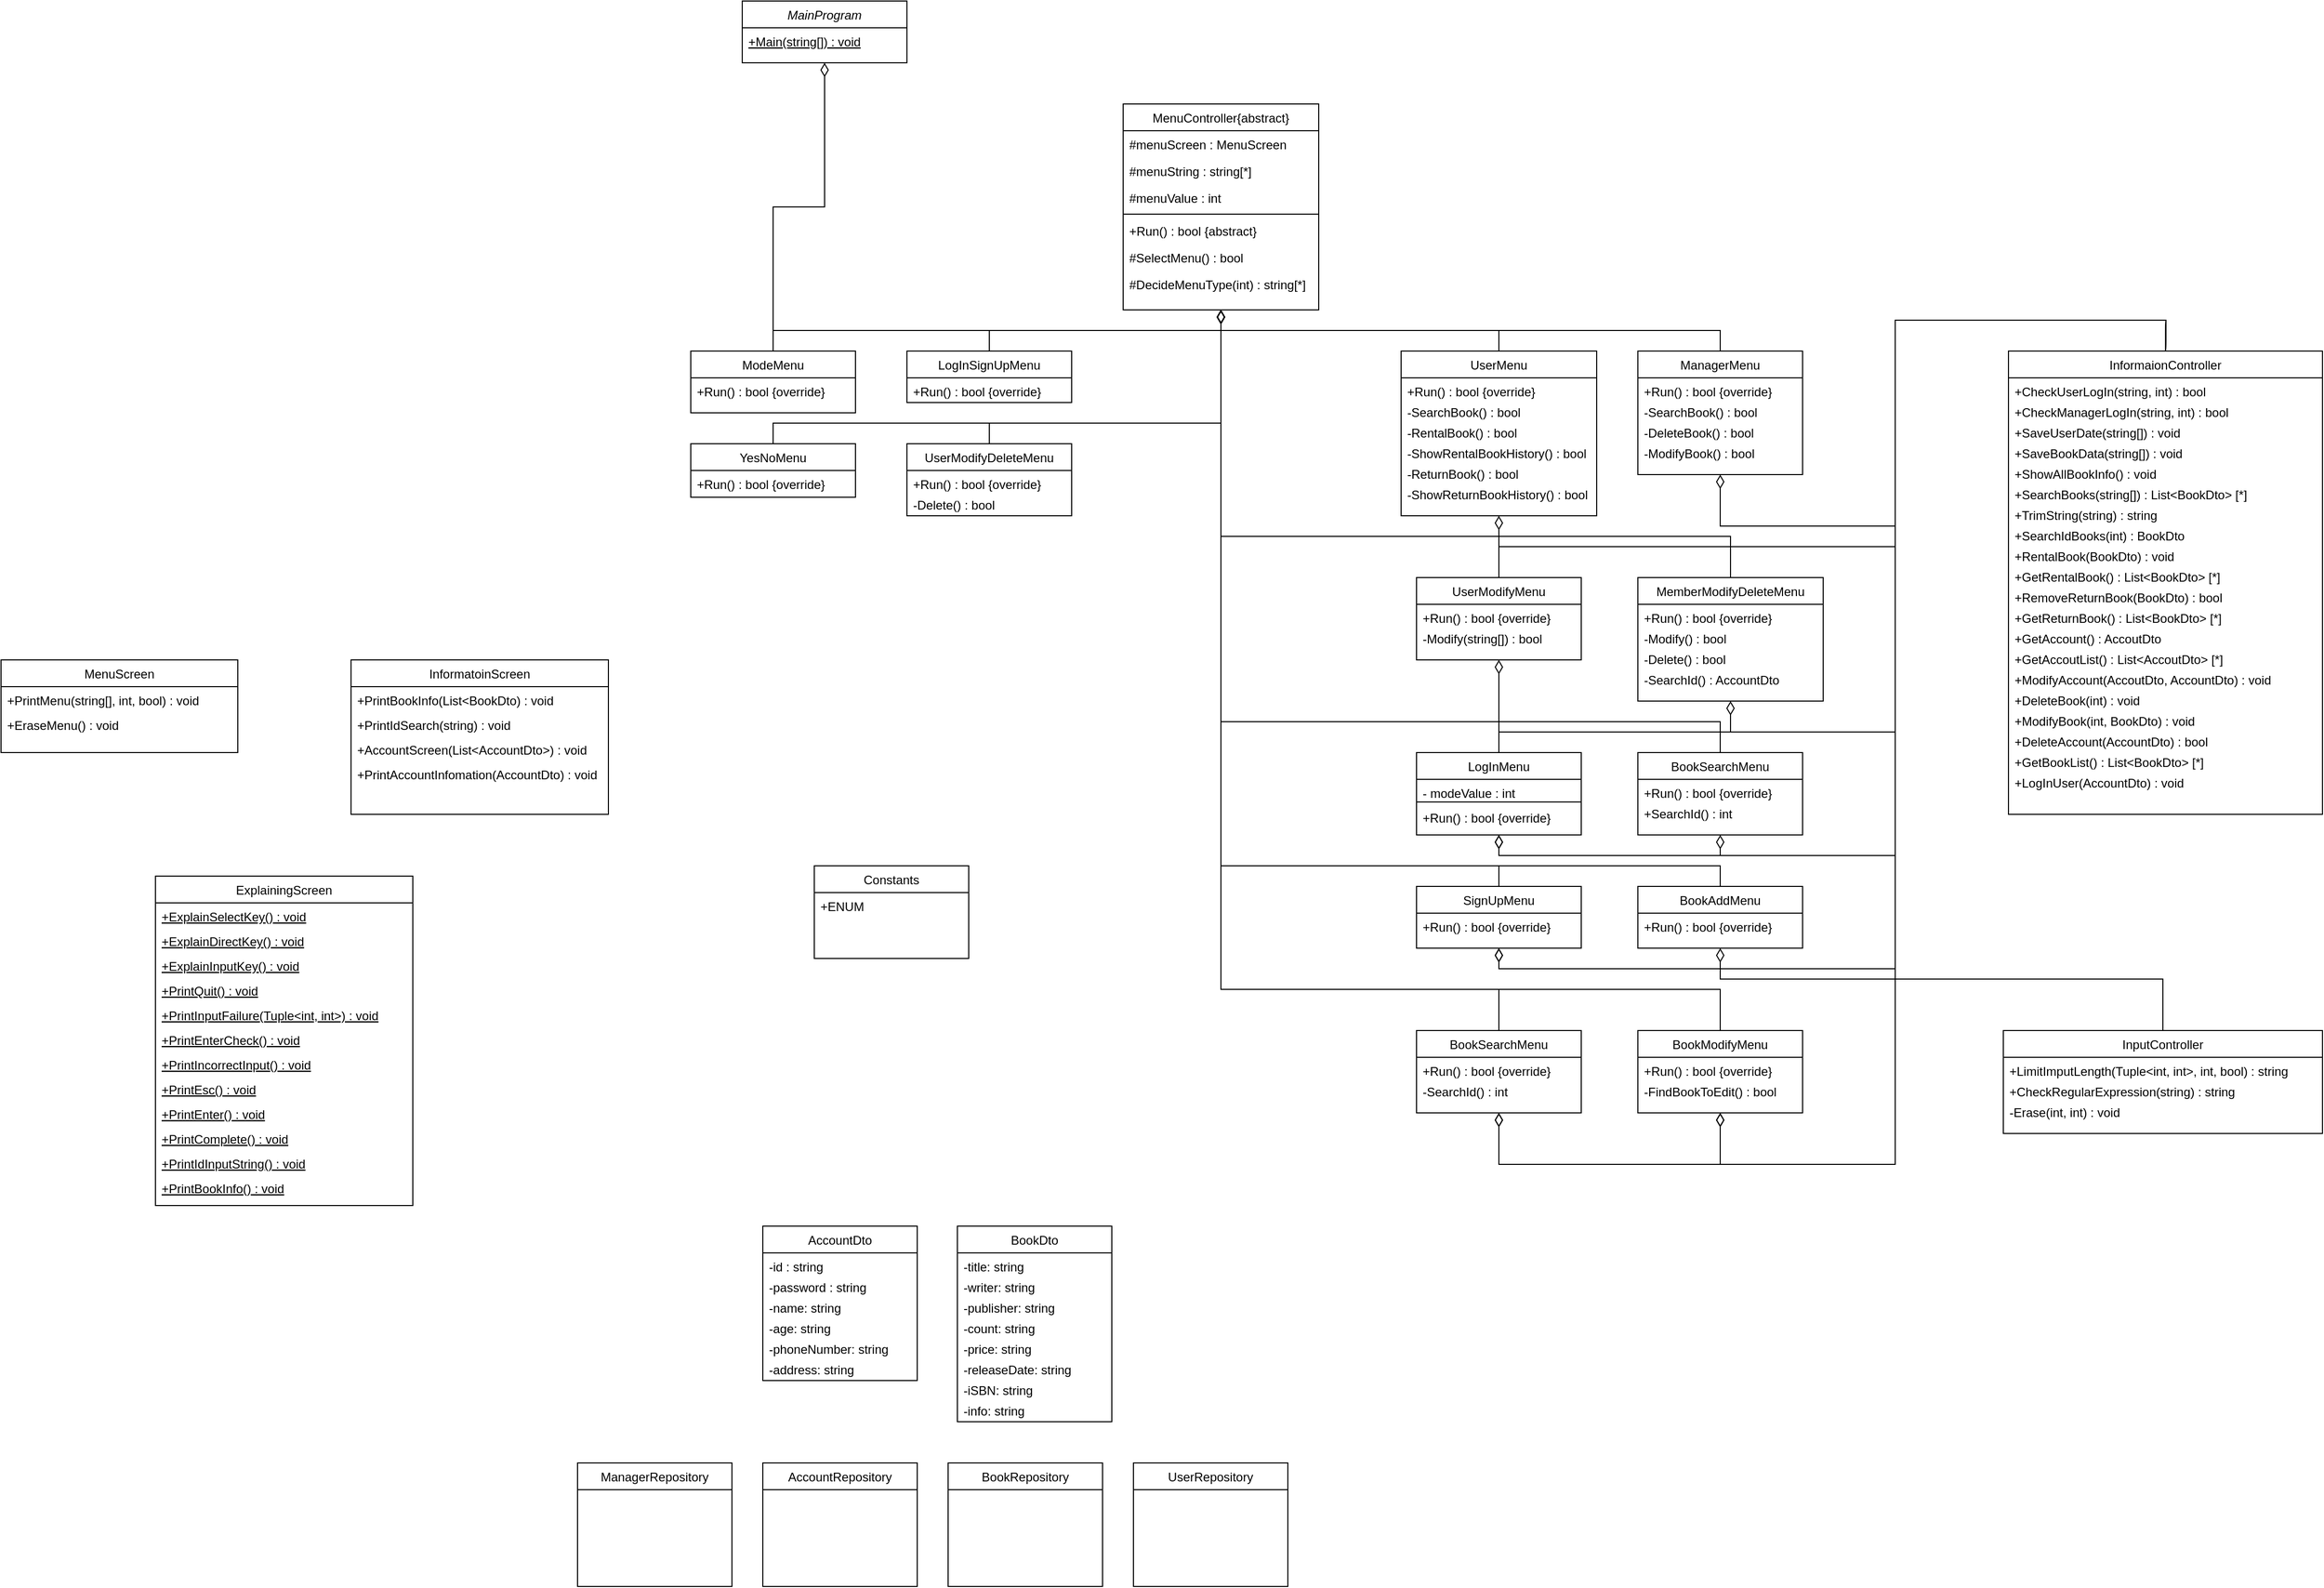 <mxfile version="24.2.5" type="device">
  <diagram id="C5RBs43oDa-KdzZeNtuy" name="Page-1">
    <mxGraphModel dx="1907" dy="1700" grid="1" gridSize="10" guides="1" tooltips="1" connect="1" arrows="1" fold="1" page="1" pageScale="1" pageWidth="827" pageHeight="1169" math="0" shadow="0">
      <root>
        <mxCell id="WIyWlLk6GJQsqaUBKTNV-0" />
        <mxCell id="WIyWlLk6GJQsqaUBKTNV-1" parent="WIyWlLk6GJQsqaUBKTNV-0" />
        <mxCell id="zkfFHV4jXpPFQw0GAbJ--0" value="MainProgram" style="swimlane;fontStyle=2;align=center;verticalAlign=top;childLayout=stackLayout;horizontal=1;startSize=26;horizontalStack=0;resizeParent=1;resizeLast=0;collapsible=1;marginBottom=0;rounded=0;shadow=0;strokeWidth=1;" parent="WIyWlLk6GJQsqaUBKTNV-1" vertex="1">
          <mxGeometry x="130" y="-80" width="160" height="60" as="geometry">
            <mxRectangle x="230" y="140" width="160" height="26" as="alternateBounds" />
          </mxGeometry>
        </mxCell>
        <mxCell id="zkfFHV4jXpPFQw0GAbJ--5" value="+Main(string[]) : void" style="text;align=left;verticalAlign=top;spacingLeft=4;spacingRight=4;overflow=hidden;rotatable=0;points=[[0,0.5],[1,0.5]];portConstraint=eastwest;fontStyle=4" parent="zkfFHV4jXpPFQw0GAbJ--0" vertex="1">
          <mxGeometry y="26" width="160" height="26" as="geometry" />
        </mxCell>
        <mxCell id="zkfFHV4jXpPFQw0GAbJ--17" value="ModeMenu" style="swimlane;fontStyle=0;align=center;verticalAlign=top;childLayout=stackLayout;horizontal=1;startSize=26;horizontalStack=0;resizeParent=1;resizeLast=0;collapsible=1;marginBottom=0;rounded=0;shadow=0;strokeWidth=1;" parent="WIyWlLk6GJQsqaUBKTNV-1" vertex="1">
          <mxGeometry x="80" y="260" width="160" height="60" as="geometry">
            <mxRectangle x="550" y="140" width="160" height="26" as="alternateBounds" />
          </mxGeometry>
        </mxCell>
        <mxCell id="0cmeJKZqvEH9mntdH682-10" value="+Run() : bool {override}" style="text;align=left;verticalAlign=top;spacingLeft=4;spacingRight=4;overflow=hidden;rotatable=0;points=[[0,0.5],[1,0.5]];portConstraint=eastwest;" parent="zkfFHV4jXpPFQw0GAbJ--17" vertex="1">
          <mxGeometry y="26" width="160" height="24" as="geometry" />
        </mxCell>
        <mxCell id="0cmeJKZqvEH9mntdH682-0" value="MenuController{abstract}" style="swimlane;fontStyle=0;align=center;verticalAlign=top;childLayout=stackLayout;horizontal=1;startSize=26;horizontalStack=0;resizeParent=1;resizeLast=0;collapsible=1;marginBottom=0;rounded=0;shadow=0;strokeWidth=1;" parent="WIyWlLk6GJQsqaUBKTNV-1" vertex="1">
          <mxGeometry x="500" y="20" width="190" height="200" as="geometry">
            <mxRectangle x="550" y="140" width="160" height="26" as="alternateBounds" />
          </mxGeometry>
        </mxCell>
        <mxCell id="0cmeJKZqvEH9mntdH682-1" value="#menuScreen : MenuScreen" style="text;align=left;verticalAlign=top;spacingLeft=4;spacingRight=4;overflow=hidden;rotatable=0;points=[[0,0.5],[1,0.5]];portConstraint=eastwest;rounded=0;shadow=0;html=0;" parent="0cmeJKZqvEH9mntdH682-0" vertex="1">
          <mxGeometry y="26" width="190" height="26" as="geometry" />
        </mxCell>
        <mxCell id="0cmeJKZqvEH9mntdH682-6" value="#menuString : string[*]" style="text;align=left;verticalAlign=top;spacingLeft=4;spacingRight=4;overflow=hidden;rotatable=0;points=[[0,0.5],[1,0.5]];portConstraint=eastwest;rounded=0;shadow=0;html=0;" parent="0cmeJKZqvEH9mntdH682-0" vertex="1">
          <mxGeometry y="52" width="190" height="26" as="geometry" />
        </mxCell>
        <mxCell id="0cmeJKZqvEH9mntdH682-7" value="#menuValue : int" style="text;align=left;verticalAlign=top;spacingLeft=4;spacingRight=4;overflow=hidden;rotatable=0;points=[[0,0.5],[1,0.5]];portConstraint=eastwest;rounded=0;shadow=0;html=0;" parent="0cmeJKZqvEH9mntdH682-0" vertex="1">
          <mxGeometry y="78" width="190" height="26" as="geometry" />
        </mxCell>
        <mxCell id="0cmeJKZqvEH9mntdH682-2" value="" style="line;html=1;strokeWidth=1;align=left;verticalAlign=middle;spacingTop=-1;spacingLeft=3;spacingRight=3;rotatable=0;labelPosition=right;points=[];portConstraint=eastwest;" parent="0cmeJKZqvEH9mntdH682-0" vertex="1">
          <mxGeometry y="104" width="190" height="6" as="geometry" />
        </mxCell>
        <mxCell id="0cmeJKZqvEH9mntdH682-3" value="+Run() : bool {abstract}" style="text;align=left;verticalAlign=top;spacingLeft=4;spacingRight=4;overflow=hidden;rotatable=0;points=[[0,0.5],[1,0.5]];portConstraint=eastwest;" parent="0cmeJKZqvEH9mntdH682-0" vertex="1">
          <mxGeometry y="110" width="190" height="26" as="geometry" />
        </mxCell>
        <mxCell id="0cmeJKZqvEH9mntdH682-4" value="#SelectMenu() : bool" style="text;align=left;verticalAlign=top;spacingLeft=4;spacingRight=4;overflow=hidden;rotatable=0;points=[[0,0.5],[1,0.5]];portConstraint=eastwest;" parent="0cmeJKZqvEH9mntdH682-0" vertex="1">
          <mxGeometry y="136" width="190" height="26" as="geometry" />
        </mxCell>
        <mxCell id="0cmeJKZqvEH9mntdH682-8" value="#DecideMenuType(int) : string[*]" style="text;align=left;verticalAlign=top;spacingLeft=4;spacingRight=4;overflow=hidden;rotatable=0;points=[[0,0.5],[1,0.5]];portConstraint=eastwest;" parent="0cmeJKZqvEH9mntdH682-0" vertex="1">
          <mxGeometry y="162" width="190" height="26" as="geometry" />
        </mxCell>
        <mxCell id="0cmeJKZqvEH9mntdH682-11" value="YesNoMenu" style="swimlane;fontStyle=0;align=center;verticalAlign=top;childLayout=stackLayout;horizontal=1;startSize=26;horizontalStack=0;resizeParent=1;resizeLast=0;collapsible=1;marginBottom=0;rounded=0;shadow=0;strokeWidth=1;" parent="WIyWlLk6GJQsqaUBKTNV-1" vertex="1">
          <mxGeometry x="80" y="350" width="160" height="52" as="geometry">
            <mxRectangle x="550" y="140" width="160" height="26" as="alternateBounds" />
          </mxGeometry>
        </mxCell>
        <mxCell id="0cmeJKZqvEH9mntdH682-12" value="+Run() : bool {override}" style="text;align=left;verticalAlign=top;spacingLeft=4;spacingRight=4;overflow=hidden;rotatable=0;points=[[0,0.5],[1,0.5]];portConstraint=eastwest;" parent="0cmeJKZqvEH9mntdH682-11" vertex="1">
          <mxGeometry y="26" width="160" height="26" as="geometry" />
        </mxCell>
        <mxCell id="0cmeJKZqvEH9mntdH682-13" value="LogInMenu&#xa;" style="swimlane;fontStyle=0;align=center;verticalAlign=top;childLayout=stackLayout;horizontal=1;startSize=26;horizontalStack=0;resizeParent=1;resizeLast=0;collapsible=1;marginBottom=0;rounded=0;shadow=0;strokeWidth=1;" parent="WIyWlLk6GJQsqaUBKTNV-1" vertex="1">
          <mxGeometry x="785" y="650" width="160" height="80" as="geometry">
            <mxRectangle x="550" y="140" width="160" height="26" as="alternateBounds" />
          </mxGeometry>
        </mxCell>
        <mxCell id="0cmeJKZqvEH9mntdH682-20" value="- modeValue : int" style="text;align=left;verticalAlign=top;spacingLeft=4;spacingRight=4;overflow=hidden;rotatable=0;points=[[0,0.5],[1,0.5]];portConstraint=eastwest;" parent="0cmeJKZqvEH9mntdH682-13" vertex="1">
          <mxGeometry y="26" width="160" height="20" as="geometry" />
        </mxCell>
        <mxCell id="0cmeJKZqvEH9mntdH682-18" value="" style="line;html=1;strokeWidth=1;align=left;verticalAlign=middle;spacingTop=-1;spacingLeft=3;spacingRight=3;rotatable=0;labelPosition=right;points=[];portConstraint=eastwest;" parent="0cmeJKZqvEH9mntdH682-13" vertex="1">
          <mxGeometry y="46" width="160" height="4" as="geometry" />
        </mxCell>
        <mxCell id="0cmeJKZqvEH9mntdH682-19" value="+Run() : bool {override}" style="text;align=left;verticalAlign=top;spacingLeft=4;spacingRight=4;overflow=hidden;rotatable=0;points=[[0,0.5],[1,0.5]];portConstraint=eastwest;" parent="0cmeJKZqvEH9mntdH682-13" vertex="1">
          <mxGeometry y="50" width="160" height="20" as="geometry" />
        </mxCell>
        <mxCell id="0cmeJKZqvEH9mntdH682-21" value="LogInSignUpMenu&#xa;" style="swimlane;fontStyle=0;align=center;verticalAlign=top;childLayout=stackLayout;horizontal=1;startSize=26;horizontalStack=0;resizeParent=1;resizeLast=0;collapsible=1;marginBottom=0;rounded=0;shadow=0;strokeWidth=1;" parent="WIyWlLk6GJQsqaUBKTNV-1" vertex="1">
          <mxGeometry x="290" y="260" width="160" height="50" as="geometry">
            <mxRectangle x="550" y="140" width="160" height="26" as="alternateBounds" />
          </mxGeometry>
        </mxCell>
        <mxCell id="0cmeJKZqvEH9mntdH682-24" value="+Run() : bool {override}" style="text;align=left;verticalAlign=top;spacingLeft=4;spacingRight=4;overflow=hidden;rotatable=0;points=[[0,0.5],[1,0.5]];portConstraint=eastwest;" parent="0cmeJKZqvEH9mntdH682-21" vertex="1">
          <mxGeometry y="26" width="160" height="20" as="geometry" />
        </mxCell>
        <mxCell id="0cmeJKZqvEH9mntdH682-32" value="ManagerMenu" style="swimlane;fontStyle=0;align=center;verticalAlign=top;childLayout=stackLayout;horizontal=1;startSize=26;horizontalStack=0;resizeParent=1;resizeLast=0;collapsible=1;marginBottom=0;rounded=0;shadow=0;strokeWidth=1;" parent="WIyWlLk6GJQsqaUBKTNV-1" vertex="1">
          <mxGeometry x="1000" y="260" width="160" height="120" as="geometry">
            <mxRectangle x="550" y="140" width="160" height="26" as="alternateBounds" />
          </mxGeometry>
        </mxCell>
        <mxCell id="0cmeJKZqvEH9mntdH682-35" value="+Run() : bool {override}" style="text;align=left;verticalAlign=top;spacingLeft=4;spacingRight=4;overflow=hidden;rotatable=0;points=[[0,0.5],[1,0.5]];portConstraint=eastwest;" parent="0cmeJKZqvEH9mntdH682-32" vertex="1">
          <mxGeometry y="26" width="160" height="20" as="geometry" />
        </mxCell>
        <mxCell id="0cmeJKZqvEH9mntdH682-36" value="-SearchBook() : bool" style="text;align=left;verticalAlign=top;spacingLeft=4;spacingRight=4;overflow=hidden;rotatable=0;points=[[0,0.5],[1,0.5]];portConstraint=eastwest;" parent="0cmeJKZqvEH9mntdH682-32" vertex="1">
          <mxGeometry y="46" width="160" height="20" as="geometry" />
        </mxCell>
        <mxCell id="0cmeJKZqvEH9mntdH682-37" value="-DeleteBook() : bool" style="text;align=left;verticalAlign=top;spacingLeft=4;spacingRight=4;overflow=hidden;rotatable=0;points=[[0,0.5],[1,0.5]];portConstraint=eastwest;" parent="0cmeJKZqvEH9mntdH682-32" vertex="1">
          <mxGeometry y="66" width="160" height="20" as="geometry" />
        </mxCell>
        <mxCell id="0cmeJKZqvEH9mntdH682-38" value="-ModifyBook() : bool" style="text;align=left;verticalAlign=top;spacingLeft=4;spacingRight=4;overflow=hidden;rotatable=0;points=[[0,0.5],[1,0.5]];portConstraint=eastwest;" parent="0cmeJKZqvEH9mntdH682-32" vertex="1">
          <mxGeometry y="86" width="160" height="20" as="geometry" />
        </mxCell>
        <mxCell id="0cmeJKZqvEH9mntdH682-39" value="UserMenu" style="swimlane;fontStyle=0;align=center;verticalAlign=top;childLayout=stackLayout;horizontal=1;startSize=26;horizontalStack=0;resizeParent=1;resizeLast=0;collapsible=1;marginBottom=0;rounded=0;shadow=0;strokeWidth=1;" parent="WIyWlLk6GJQsqaUBKTNV-1" vertex="1">
          <mxGeometry x="770" y="260" width="190" height="160" as="geometry">
            <mxRectangle x="550" y="140" width="160" height="26" as="alternateBounds" />
          </mxGeometry>
        </mxCell>
        <mxCell id="0cmeJKZqvEH9mntdH682-40" value="+Run() : bool {override}" style="text;align=left;verticalAlign=top;spacingLeft=4;spacingRight=4;overflow=hidden;rotatable=0;points=[[0,0.5],[1,0.5]];portConstraint=eastwest;" parent="0cmeJKZqvEH9mntdH682-39" vertex="1">
          <mxGeometry y="26" width="190" height="20" as="geometry" />
        </mxCell>
        <mxCell id="0cmeJKZqvEH9mntdH682-41" value="-SearchBook() : bool" style="text;align=left;verticalAlign=top;spacingLeft=4;spacingRight=4;overflow=hidden;rotatable=0;points=[[0,0.5],[1,0.5]];portConstraint=eastwest;" parent="0cmeJKZqvEH9mntdH682-39" vertex="1">
          <mxGeometry y="46" width="190" height="20" as="geometry" />
        </mxCell>
        <mxCell id="0cmeJKZqvEH9mntdH682-42" value="-RentalBook() : bool" style="text;align=left;verticalAlign=top;spacingLeft=4;spacingRight=4;overflow=hidden;rotatable=0;points=[[0,0.5],[1,0.5]];portConstraint=eastwest;" parent="0cmeJKZqvEH9mntdH682-39" vertex="1">
          <mxGeometry y="66" width="190" height="20" as="geometry" />
        </mxCell>
        <mxCell id="0cmeJKZqvEH9mntdH682-43" value="-ShowRentalBookHistory() : bool" style="text;align=left;verticalAlign=top;spacingLeft=4;spacingRight=4;overflow=hidden;rotatable=0;points=[[0,0.5],[1,0.5]];portConstraint=eastwest;" parent="0cmeJKZqvEH9mntdH682-39" vertex="1">
          <mxGeometry y="86" width="190" height="20" as="geometry" />
        </mxCell>
        <mxCell id="0cmeJKZqvEH9mntdH682-44" value="-ReturnBook() : bool" style="text;align=left;verticalAlign=top;spacingLeft=4;spacingRight=4;overflow=hidden;rotatable=0;points=[[0,0.5],[1,0.5]];portConstraint=eastwest;" parent="0cmeJKZqvEH9mntdH682-39" vertex="1">
          <mxGeometry y="106" width="190" height="20" as="geometry" />
        </mxCell>
        <mxCell id="0cmeJKZqvEH9mntdH682-45" value="-ShowReturnBookHistory() : bool" style="text;align=left;verticalAlign=top;spacingLeft=4;spacingRight=4;overflow=hidden;rotatable=0;points=[[0,0.5],[1,0.5]];portConstraint=eastwest;" parent="0cmeJKZqvEH9mntdH682-39" vertex="1">
          <mxGeometry y="126" width="190" height="20" as="geometry" />
        </mxCell>
        <mxCell id="0cmeJKZqvEH9mntdH682-46" value="SignUpMenu" style="swimlane;fontStyle=0;align=center;verticalAlign=top;childLayout=stackLayout;horizontal=1;startSize=26;horizontalStack=0;resizeParent=1;resizeLast=0;collapsible=1;marginBottom=0;rounded=0;shadow=0;strokeWidth=1;" parent="WIyWlLk6GJQsqaUBKTNV-1" vertex="1">
          <mxGeometry x="785" y="780" width="160" height="60" as="geometry">
            <mxRectangle x="550" y="140" width="160" height="26" as="alternateBounds" />
          </mxGeometry>
        </mxCell>
        <mxCell id="0cmeJKZqvEH9mntdH682-47" value="+Run() : bool {override}" style="text;align=left;verticalAlign=top;spacingLeft=4;spacingRight=4;overflow=hidden;rotatable=0;points=[[0,0.5],[1,0.5]];portConstraint=eastwest;" parent="0cmeJKZqvEH9mntdH682-46" vertex="1">
          <mxGeometry y="26" width="160" height="20" as="geometry" />
        </mxCell>
        <mxCell id="0cmeJKZqvEH9mntdH682-63" value="BookSearchMenu" style="swimlane;fontStyle=0;align=center;verticalAlign=top;childLayout=stackLayout;horizontal=1;startSize=26;horizontalStack=0;resizeParent=1;resizeLast=0;collapsible=1;marginBottom=0;rounded=0;shadow=0;strokeWidth=1;" parent="WIyWlLk6GJQsqaUBKTNV-1" vertex="1">
          <mxGeometry x="1000" y="650" width="160" height="80" as="geometry">
            <mxRectangle x="550" y="140" width="160" height="26" as="alternateBounds" />
          </mxGeometry>
        </mxCell>
        <mxCell id="0cmeJKZqvEH9mntdH682-64" value="+Run() : bool {override}" style="text;align=left;verticalAlign=top;spacingLeft=4;spacingRight=4;overflow=hidden;rotatable=0;points=[[0,0.5],[1,0.5]];portConstraint=eastwest;" parent="0cmeJKZqvEH9mntdH682-63" vertex="1">
          <mxGeometry y="26" width="160" height="20" as="geometry" />
        </mxCell>
        <mxCell id="0cmeJKZqvEH9mntdH682-65" value="+SearchId() : int" style="text;align=left;verticalAlign=top;spacingLeft=4;spacingRight=4;overflow=hidden;rotatable=0;points=[[0,0.5],[1,0.5]];portConstraint=eastwest;" parent="0cmeJKZqvEH9mntdH682-63" vertex="1">
          <mxGeometry y="46" width="160" height="20" as="geometry" />
        </mxCell>
        <mxCell id="0cmeJKZqvEH9mntdH682-68" value="UserModifyMenu" style="swimlane;fontStyle=0;align=center;verticalAlign=top;childLayout=stackLayout;horizontal=1;startSize=26;horizontalStack=0;resizeParent=1;resizeLast=0;collapsible=1;marginBottom=0;rounded=0;shadow=0;strokeWidth=1;" parent="WIyWlLk6GJQsqaUBKTNV-1" vertex="1">
          <mxGeometry x="785" y="480" width="160" height="80" as="geometry">
            <mxRectangle x="550" y="140" width="160" height="26" as="alternateBounds" />
          </mxGeometry>
        </mxCell>
        <mxCell id="0cmeJKZqvEH9mntdH682-69" value="+Run() : bool {override}" style="text;align=left;verticalAlign=top;spacingLeft=4;spacingRight=4;overflow=hidden;rotatable=0;points=[[0,0.5],[1,0.5]];portConstraint=eastwest;" parent="0cmeJKZqvEH9mntdH682-68" vertex="1">
          <mxGeometry y="26" width="160" height="20" as="geometry" />
        </mxCell>
        <mxCell id="0cmeJKZqvEH9mntdH682-70" value="-Modify(string[]) : bool" style="text;align=left;verticalAlign=top;spacingLeft=4;spacingRight=4;overflow=hidden;rotatable=0;points=[[0,0.5],[1,0.5]];portConstraint=eastwest;" parent="0cmeJKZqvEH9mntdH682-68" vertex="1">
          <mxGeometry y="46" width="160" height="20" as="geometry" />
        </mxCell>
        <mxCell id="0cmeJKZqvEH9mntdH682-74" value="UserModifyDeleteMenu" style="swimlane;fontStyle=0;align=center;verticalAlign=top;childLayout=stackLayout;horizontal=1;startSize=26;horizontalStack=0;resizeParent=1;resizeLast=0;collapsible=1;marginBottom=0;rounded=0;shadow=0;strokeWidth=1;" parent="WIyWlLk6GJQsqaUBKTNV-1" vertex="1">
          <mxGeometry x="290" y="350" width="160" height="70" as="geometry">
            <mxRectangle x="550" y="140" width="160" height="26" as="alternateBounds" />
          </mxGeometry>
        </mxCell>
        <mxCell id="0cmeJKZqvEH9mntdH682-75" value="+Run() : bool {override}" style="text;align=left;verticalAlign=top;spacingLeft=4;spacingRight=4;overflow=hidden;rotatable=0;points=[[0,0.5],[1,0.5]];portConstraint=eastwest;" parent="0cmeJKZqvEH9mntdH682-74" vertex="1">
          <mxGeometry y="26" width="160" height="20" as="geometry" />
        </mxCell>
        <mxCell id="0cmeJKZqvEH9mntdH682-76" value="-Delete() : bool" style="text;align=left;verticalAlign=top;spacingLeft=4;spacingRight=4;overflow=hidden;rotatable=0;points=[[0,0.5],[1,0.5]];portConstraint=eastwest;" parent="0cmeJKZqvEH9mntdH682-74" vertex="1">
          <mxGeometry y="46" width="160" height="20" as="geometry" />
        </mxCell>
        <mxCell id="0cmeJKZqvEH9mntdH682-89" value="MemberModifyDeleteMenu" style="swimlane;fontStyle=0;align=center;verticalAlign=top;childLayout=stackLayout;horizontal=1;startSize=26;horizontalStack=0;resizeParent=1;resizeLast=0;collapsible=1;marginBottom=0;rounded=0;shadow=0;strokeWidth=1;" parent="WIyWlLk6GJQsqaUBKTNV-1" vertex="1">
          <mxGeometry x="1000" y="480" width="180" height="120" as="geometry">
            <mxRectangle x="550" y="140" width="160" height="26" as="alternateBounds" />
          </mxGeometry>
        </mxCell>
        <mxCell id="0cmeJKZqvEH9mntdH682-90" value="+Run() : bool {override}" style="text;align=left;verticalAlign=top;spacingLeft=4;spacingRight=4;overflow=hidden;rotatable=0;points=[[0,0.5],[1,0.5]];portConstraint=eastwest;" parent="0cmeJKZqvEH9mntdH682-89" vertex="1">
          <mxGeometry y="26" width="180" height="20" as="geometry" />
        </mxCell>
        <mxCell id="0cmeJKZqvEH9mntdH682-91" value="-Modify() : bool" style="text;align=left;verticalAlign=top;spacingLeft=4;spacingRight=4;overflow=hidden;rotatable=0;points=[[0,0.5],[1,0.5]];portConstraint=eastwest;" parent="0cmeJKZqvEH9mntdH682-89" vertex="1">
          <mxGeometry y="46" width="180" height="20" as="geometry" />
        </mxCell>
        <mxCell id="0cmeJKZqvEH9mntdH682-92" value="-Delete() : bool" style="text;align=left;verticalAlign=top;spacingLeft=4;spacingRight=4;overflow=hidden;rotatable=0;points=[[0,0.5],[1,0.5]];portConstraint=eastwest;" parent="0cmeJKZqvEH9mntdH682-89" vertex="1">
          <mxGeometry y="66" width="180" height="20" as="geometry" />
        </mxCell>
        <mxCell id="0cmeJKZqvEH9mntdH682-93" value="-SearchId() : AccountDto" style="text;align=left;verticalAlign=top;spacingLeft=4;spacingRight=4;overflow=hidden;rotatable=0;points=[[0,0.5],[1,0.5]];portConstraint=eastwest;" parent="0cmeJKZqvEH9mntdH682-89" vertex="1">
          <mxGeometry y="86" width="180" height="20" as="geometry" />
        </mxCell>
        <mxCell id="0cmeJKZqvEH9mntdH682-94" value="" style="endArrow=diamondThin;html=1;rounded=0;exitX=0.5;exitY=0;exitDx=0;exitDy=0;entryX=0.5;entryY=1;entryDx=0;entryDy=0;endFill=0;endSize=11;" parent="WIyWlLk6GJQsqaUBKTNV-1" source="zkfFHV4jXpPFQw0GAbJ--17" target="zkfFHV4jXpPFQw0GAbJ--0" edge="1">
          <mxGeometry width="50" height="50" relative="1" as="geometry">
            <mxPoint x="290" y="270" as="sourcePoint" />
            <mxPoint x="350" y="190" as="targetPoint" />
            <Array as="points">
              <mxPoint x="160" y="120" />
              <mxPoint x="210" y="120" />
            </Array>
          </mxGeometry>
        </mxCell>
        <mxCell id="0cmeJKZqvEH9mntdH682-95" value="" style="endArrow=diamondThin;html=1;rounded=0;entryX=0.5;entryY=1;entryDx=0;entryDy=0;endFill=0;endSize=11;" parent="WIyWlLk6GJQsqaUBKTNV-1" target="0cmeJKZqvEH9mntdH682-0" edge="1">
          <mxGeometry width="50" height="50" relative="1" as="geometry">
            <mxPoint x="160" y="260" as="sourcePoint" />
            <mxPoint x="380" y="155" as="targetPoint" />
            <Array as="points">
              <mxPoint x="160" y="240" />
              <mxPoint x="595" y="240" />
            </Array>
          </mxGeometry>
        </mxCell>
        <mxCell id="0cmeJKZqvEH9mntdH682-96" value="" style="endArrow=diamondThin;html=1;rounded=0;entryX=0.5;entryY=1;entryDx=0;entryDy=0;endFill=0;endSize=11;exitX=0.5;exitY=0;exitDx=0;exitDy=0;" parent="WIyWlLk6GJQsqaUBKTNV-1" source="0cmeJKZqvEH9mntdH682-21" target="0cmeJKZqvEH9mntdH682-0" edge="1">
          <mxGeometry width="50" height="50" relative="1" as="geometry">
            <mxPoint x="170" y="270" as="sourcePoint" />
            <mxPoint x="605" y="230" as="targetPoint" />
            <Array as="points">
              <mxPoint x="370" y="240" />
              <mxPoint x="595" y="240" />
            </Array>
          </mxGeometry>
        </mxCell>
        <mxCell id="0cmeJKZqvEH9mntdH682-98" value="" style="endArrow=diamondThin;html=1;rounded=0;endFill=0;endSize=11;exitX=0.5;exitY=0;exitDx=0;exitDy=0;entryX=0.5;entryY=1;entryDx=0;entryDy=0;" parent="WIyWlLk6GJQsqaUBKTNV-1" source="0cmeJKZqvEH9mntdH682-11" target="0cmeJKZqvEH9mntdH682-0" edge="1">
          <mxGeometry width="50" height="50" relative="1" as="geometry">
            <mxPoint x="380" y="360" as="sourcePoint" />
            <mxPoint x="590" y="220" as="targetPoint" />
            <Array as="points">
              <mxPoint x="160" y="330" />
              <mxPoint x="595" y="330" />
            </Array>
          </mxGeometry>
        </mxCell>
        <mxCell id="0cmeJKZqvEH9mntdH682-101" value="BookAddMenu" style="swimlane;fontStyle=0;align=center;verticalAlign=top;childLayout=stackLayout;horizontal=1;startSize=26;horizontalStack=0;resizeParent=1;resizeLast=0;collapsible=1;marginBottom=0;rounded=0;shadow=0;strokeWidth=1;" parent="WIyWlLk6GJQsqaUBKTNV-1" vertex="1">
          <mxGeometry x="1000" y="780" width="160" height="60" as="geometry">
            <mxRectangle x="550" y="140" width="160" height="26" as="alternateBounds" />
          </mxGeometry>
        </mxCell>
        <mxCell id="0cmeJKZqvEH9mntdH682-102" value="+Run() : bool {override}" style="text;align=left;verticalAlign=top;spacingLeft=4;spacingRight=4;overflow=hidden;rotatable=0;points=[[0,0.5],[1,0.5]];portConstraint=eastwest;" parent="0cmeJKZqvEH9mntdH682-101" vertex="1">
          <mxGeometry y="26" width="160" height="20" as="geometry" />
        </mxCell>
        <mxCell id="0cmeJKZqvEH9mntdH682-104" value="BookModifyMenu" style="swimlane;fontStyle=0;align=center;verticalAlign=top;childLayout=stackLayout;horizontal=1;startSize=26;horizontalStack=0;resizeParent=1;resizeLast=0;collapsible=1;marginBottom=0;rounded=0;shadow=0;strokeWidth=1;" parent="WIyWlLk6GJQsqaUBKTNV-1" vertex="1">
          <mxGeometry x="1000" y="920" width="160" height="80" as="geometry">
            <mxRectangle x="550" y="140" width="160" height="26" as="alternateBounds" />
          </mxGeometry>
        </mxCell>
        <mxCell id="0cmeJKZqvEH9mntdH682-105" value="+Run() : bool {override}" style="text;align=left;verticalAlign=top;spacingLeft=4;spacingRight=4;overflow=hidden;rotatable=0;points=[[0,0.5],[1,0.5]];portConstraint=eastwest;" parent="0cmeJKZqvEH9mntdH682-104" vertex="1">
          <mxGeometry y="26" width="160" height="20" as="geometry" />
        </mxCell>
        <mxCell id="0cmeJKZqvEH9mntdH682-106" value="-FindBookToEdit() : bool" style="text;align=left;verticalAlign=top;spacingLeft=4;spacingRight=4;overflow=hidden;rotatable=0;points=[[0,0.5],[1,0.5]];portConstraint=eastwest;" parent="0cmeJKZqvEH9mntdH682-104" vertex="1">
          <mxGeometry y="46" width="160" height="20" as="geometry" />
        </mxCell>
        <mxCell id="0cmeJKZqvEH9mntdH682-107" value="BookSearchMenu" style="swimlane;fontStyle=0;align=center;verticalAlign=top;childLayout=stackLayout;horizontal=1;startSize=26;horizontalStack=0;resizeParent=1;resizeLast=0;collapsible=1;marginBottom=0;rounded=0;shadow=0;strokeWidth=1;" parent="WIyWlLk6GJQsqaUBKTNV-1" vertex="1">
          <mxGeometry x="785" y="920" width="160" height="80" as="geometry">
            <mxRectangle x="550" y="140" width="160" height="26" as="alternateBounds" />
          </mxGeometry>
        </mxCell>
        <mxCell id="0cmeJKZqvEH9mntdH682-108" value="+Run() : bool {override}" style="text;align=left;verticalAlign=top;spacingLeft=4;spacingRight=4;overflow=hidden;rotatable=0;points=[[0,0.5],[1,0.5]];portConstraint=eastwest;" parent="0cmeJKZqvEH9mntdH682-107" vertex="1">
          <mxGeometry y="26" width="160" height="20" as="geometry" />
        </mxCell>
        <mxCell id="0cmeJKZqvEH9mntdH682-109" value="-SearchId() : int" style="text;align=left;verticalAlign=top;spacingLeft=4;spacingRight=4;overflow=hidden;rotatable=0;points=[[0,0.5],[1,0.5]];portConstraint=eastwest;" parent="0cmeJKZqvEH9mntdH682-107" vertex="1">
          <mxGeometry y="46" width="160" height="20" as="geometry" />
        </mxCell>
        <mxCell id="0cmeJKZqvEH9mntdH682-110" value="" style="endArrow=diamondThin;html=1;rounded=0;endFill=0;endSize=11;entryX=0.5;entryY=1;entryDx=0;entryDy=0;exitX=0.5;exitY=0;exitDx=0;exitDy=0;" parent="WIyWlLk6GJQsqaUBKTNV-1" source="0cmeJKZqvEH9mntdH682-39" target="0cmeJKZqvEH9mntdH682-0" edge="1">
          <mxGeometry width="50" height="50" relative="1" as="geometry">
            <mxPoint x="680" y="320" as="sourcePoint" />
            <mxPoint x="605" y="230" as="targetPoint" />
            <Array as="points">
              <mxPoint x="865" y="240" />
              <mxPoint x="595" y="240" />
            </Array>
          </mxGeometry>
        </mxCell>
        <mxCell id="0cmeJKZqvEH9mntdH682-111" value="" style="endArrow=diamondThin;html=1;rounded=0;endFill=0;endSize=11;entryX=0.5;entryY=1;entryDx=0;entryDy=0;exitX=0.5;exitY=0;exitDx=0;exitDy=0;" parent="WIyWlLk6GJQsqaUBKTNV-1" source="0cmeJKZqvEH9mntdH682-32" target="0cmeJKZqvEH9mntdH682-0" edge="1">
          <mxGeometry width="50" height="50" relative="1" as="geometry">
            <mxPoint x="875" y="270" as="sourcePoint" />
            <mxPoint x="605" y="230" as="targetPoint" />
            <Array as="points">
              <mxPoint x="1080" y="240" />
              <mxPoint x="595" y="240" />
            </Array>
          </mxGeometry>
        </mxCell>
        <mxCell id="0cmeJKZqvEH9mntdH682-112" value="" style="endArrow=diamondThin;html=1;rounded=0;endFill=0;endSize=11;entryX=0.5;entryY=1;entryDx=0;entryDy=0;exitX=0.5;exitY=0;exitDx=0;exitDy=0;" parent="WIyWlLk6GJQsqaUBKTNV-1" source="0cmeJKZqvEH9mntdH682-68" target="0cmeJKZqvEH9mntdH682-0" edge="1">
          <mxGeometry width="50" height="50" relative="1" as="geometry">
            <mxPoint x="1090" y="270" as="sourcePoint" />
            <mxPoint x="605" y="230" as="targetPoint" />
            <Array as="points">
              <mxPoint x="865" y="440" />
              <mxPoint x="595" y="440" />
            </Array>
          </mxGeometry>
        </mxCell>
        <mxCell id="0cmeJKZqvEH9mntdH682-113" value="" style="endArrow=diamondThin;html=1;rounded=0;endFill=0;endSize=11;entryX=0.5;entryY=1;entryDx=0;entryDy=0;exitX=0.5;exitY=0;exitDx=0;exitDy=0;" parent="WIyWlLk6GJQsqaUBKTNV-1" source="0cmeJKZqvEH9mntdH682-89" target="0cmeJKZqvEH9mntdH682-0" edge="1">
          <mxGeometry width="50" height="50" relative="1" as="geometry">
            <mxPoint x="875" y="490" as="sourcePoint" />
            <mxPoint x="605" y="230" as="targetPoint" />
            <Array as="points">
              <mxPoint x="1090" y="440" />
              <mxPoint x="595" y="440" />
            </Array>
          </mxGeometry>
        </mxCell>
        <mxCell id="0cmeJKZqvEH9mntdH682-115" value="" style="endArrow=diamondThin;html=1;rounded=0;endFill=0;endSize=11;entryX=0.5;entryY=1;entryDx=0;entryDy=0;exitX=0.5;exitY=0;exitDx=0;exitDy=0;" parent="WIyWlLk6GJQsqaUBKTNV-1" source="0cmeJKZqvEH9mntdH682-63" target="0cmeJKZqvEH9mntdH682-0" edge="1">
          <mxGeometry width="50" height="50" relative="1" as="geometry">
            <mxPoint x="1100" y="490" as="sourcePoint" />
            <mxPoint x="605" y="230" as="targetPoint" />
            <Array as="points">
              <mxPoint x="1080" y="620" />
              <mxPoint x="595" y="620" />
            </Array>
          </mxGeometry>
        </mxCell>
        <mxCell id="0cmeJKZqvEH9mntdH682-116" value="" style="endArrow=diamondThin;html=1;rounded=0;endFill=0;endSize=11;entryX=0.5;entryY=1;entryDx=0;entryDy=0;exitX=0.5;exitY=0;exitDx=0;exitDy=0;" parent="WIyWlLk6GJQsqaUBKTNV-1" source="0cmeJKZqvEH9mntdH682-13" target="0cmeJKZqvEH9mntdH682-0" edge="1">
          <mxGeometry width="50" height="50" relative="1" as="geometry">
            <mxPoint x="1090" y="660" as="sourcePoint" />
            <mxPoint x="605" y="230" as="targetPoint" />
            <Array as="points">
              <mxPoint x="865" y="620" />
              <mxPoint x="595" y="620" />
            </Array>
          </mxGeometry>
        </mxCell>
        <mxCell id="0cmeJKZqvEH9mntdH682-117" value="" style="endArrow=diamondThin;html=1;rounded=0;endFill=0;endSize=11;entryX=0.5;entryY=1;entryDx=0;entryDy=0;exitX=0.5;exitY=0;exitDx=0;exitDy=0;" parent="WIyWlLk6GJQsqaUBKTNV-1" source="0cmeJKZqvEH9mntdH682-46" target="0cmeJKZqvEH9mntdH682-0" edge="1">
          <mxGeometry width="50" height="50" relative="1" as="geometry">
            <mxPoint x="875" y="660" as="sourcePoint" />
            <mxPoint x="605" y="230" as="targetPoint" />
            <Array as="points">
              <mxPoint x="865" y="760" />
              <mxPoint x="595" y="760" />
            </Array>
          </mxGeometry>
        </mxCell>
        <mxCell id="0cmeJKZqvEH9mntdH682-118" value="" style="endArrow=diamondThin;html=1;rounded=0;endFill=0;endSize=11;entryX=0.5;entryY=1;entryDx=0;entryDy=0;exitX=0.5;exitY=0;exitDx=0;exitDy=0;" parent="WIyWlLk6GJQsqaUBKTNV-1" source="0cmeJKZqvEH9mntdH682-101" target="0cmeJKZqvEH9mntdH682-0" edge="1">
          <mxGeometry width="50" height="50" relative="1" as="geometry">
            <mxPoint x="875" y="790" as="sourcePoint" />
            <mxPoint x="605" y="230" as="targetPoint" />
            <Array as="points">
              <mxPoint x="1080" y="760" />
              <mxPoint x="595" y="760" />
            </Array>
          </mxGeometry>
        </mxCell>
        <mxCell id="0cmeJKZqvEH9mntdH682-119" value="" style="endArrow=diamondThin;html=1;rounded=0;endFill=0;endSize=11;entryX=0.5;entryY=1;entryDx=0;entryDy=0;exitX=0.5;exitY=0;exitDx=0;exitDy=0;" parent="WIyWlLk6GJQsqaUBKTNV-1" source="0cmeJKZqvEH9mntdH682-107" target="0cmeJKZqvEH9mntdH682-0" edge="1">
          <mxGeometry width="50" height="50" relative="1" as="geometry">
            <mxPoint x="1090" y="790" as="sourcePoint" />
            <mxPoint x="605" y="230" as="targetPoint" />
            <Array as="points">
              <mxPoint x="865" y="880" />
              <mxPoint x="595" y="880" />
            </Array>
          </mxGeometry>
        </mxCell>
        <mxCell id="0cmeJKZqvEH9mntdH682-120" value="" style="endArrow=diamondThin;html=1;rounded=0;endFill=0;endSize=11;entryX=0.5;entryY=1;entryDx=0;entryDy=0;exitX=0.5;exitY=0;exitDx=0;exitDy=0;" parent="WIyWlLk6GJQsqaUBKTNV-1" source="0cmeJKZqvEH9mntdH682-104" target="0cmeJKZqvEH9mntdH682-0" edge="1">
          <mxGeometry width="50" height="50" relative="1" as="geometry">
            <mxPoint x="875" y="930" as="sourcePoint" />
            <mxPoint x="605" y="230" as="targetPoint" />
            <Array as="points">
              <mxPoint x="1080" y="880" />
              <mxPoint x="595" y="880" />
            </Array>
          </mxGeometry>
        </mxCell>
        <mxCell id="0cmeJKZqvEH9mntdH682-121" value="" style="endArrow=diamondThin;html=1;rounded=0;endFill=0;endSize=11;exitX=0.5;exitY=0;exitDx=0;exitDy=0;entryX=0.5;entryY=1;entryDx=0;entryDy=0;" parent="WIyWlLk6GJQsqaUBKTNV-1" source="0cmeJKZqvEH9mntdH682-74" target="0cmeJKZqvEH9mntdH682-0" edge="1">
          <mxGeometry width="50" height="50" relative="1" as="geometry">
            <mxPoint x="170" y="360" as="sourcePoint" />
            <mxPoint x="605" y="230" as="targetPoint" />
            <Array as="points">
              <mxPoint x="370" y="330" />
              <mxPoint x="595" y="330" />
            </Array>
          </mxGeometry>
        </mxCell>
        <mxCell id="0cmeJKZqvEH9mntdH682-122" value="InformaionController" style="swimlane;fontStyle=0;align=center;verticalAlign=top;childLayout=stackLayout;horizontal=1;startSize=26;horizontalStack=0;resizeParent=1;resizeLast=0;collapsible=1;marginBottom=0;rounded=0;shadow=0;strokeWidth=1;" parent="WIyWlLk6GJQsqaUBKTNV-1" vertex="1">
          <mxGeometry x="1360" y="260" width="305" height="450" as="geometry">
            <mxRectangle x="550" y="140" width="160" height="26" as="alternateBounds" />
          </mxGeometry>
        </mxCell>
        <mxCell id="0cmeJKZqvEH9mntdH682-125" value="+CheckUserLogIn(string, int) : bool" style="text;align=left;verticalAlign=top;spacingLeft=4;spacingRight=4;overflow=hidden;rotatable=0;points=[[0,0.5],[1,0.5]];portConstraint=eastwest;" parent="0cmeJKZqvEH9mntdH682-122" vertex="1">
          <mxGeometry y="26" width="305" height="20" as="geometry" />
        </mxCell>
        <mxCell id="0cmeJKZqvEH9mntdH682-130" value="+CheckManagerLogIn(string, int) : bool" style="text;align=left;verticalAlign=top;spacingLeft=4;spacingRight=4;overflow=hidden;rotatable=0;points=[[0,0.5],[1,0.5]];portConstraint=eastwest;" parent="0cmeJKZqvEH9mntdH682-122" vertex="1">
          <mxGeometry y="46" width="305" height="20" as="geometry" />
        </mxCell>
        <mxCell id="0cmeJKZqvEH9mntdH682-131" value="+SaveUserDate(string[]) : void" style="text;align=left;verticalAlign=top;spacingLeft=4;spacingRight=4;overflow=hidden;rotatable=0;points=[[0,0.5],[1,0.5]];portConstraint=eastwest;" parent="0cmeJKZqvEH9mntdH682-122" vertex="1">
          <mxGeometry y="66" width="305" height="20" as="geometry" />
        </mxCell>
        <mxCell id="0cmeJKZqvEH9mntdH682-132" value="+SaveBookData(string[]) : void" style="text;align=left;verticalAlign=top;spacingLeft=4;spacingRight=4;overflow=hidden;rotatable=0;points=[[0,0.5],[1,0.5]];portConstraint=eastwest;" parent="0cmeJKZqvEH9mntdH682-122" vertex="1">
          <mxGeometry y="86" width="305" height="20" as="geometry" />
        </mxCell>
        <mxCell id="0cmeJKZqvEH9mntdH682-133" value="+ShowAllBookInfo() : void" style="text;align=left;verticalAlign=top;spacingLeft=4;spacingRight=4;overflow=hidden;rotatable=0;points=[[0,0.5],[1,0.5]];portConstraint=eastwest;" parent="0cmeJKZqvEH9mntdH682-122" vertex="1">
          <mxGeometry y="106" width="305" height="20" as="geometry" />
        </mxCell>
        <mxCell id="0cmeJKZqvEH9mntdH682-134" value="+SearchBooks(string[]) : List&lt;BookDto&gt; [*]" style="text;align=left;verticalAlign=top;spacingLeft=4;spacingRight=4;overflow=hidden;rotatable=0;points=[[0,0.5],[1,0.5]];portConstraint=eastwest;" parent="0cmeJKZqvEH9mntdH682-122" vertex="1">
          <mxGeometry y="126" width="305" height="20" as="geometry" />
        </mxCell>
        <mxCell id="0cmeJKZqvEH9mntdH682-135" value="+TrimString(string) : string" style="text;align=left;verticalAlign=top;spacingLeft=4;spacingRight=4;overflow=hidden;rotatable=0;points=[[0,0.5],[1,0.5]];portConstraint=eastwest;" parent="0cmeJKZqvEH9mntdH682-122" vertex="1">
          <mxGeometry y="146" width="305" height="20" as="geometry" />
        </mxCell>
        <mxCell id="0cmeJKZqvEH9mntdH682-136" value="+SearchIdBooks(int) : BookDto" style="text;align=left;verticalAlign=top;spacingLeft=4;spacingRight=4;overflow=hidden;rotatable=0;points=[[0,0.5],[1,0.5]];portConstraint=eastwest;" parent="0cmeJKZqvEH9mntdH682-122" vertex="1">
          <mxGeometry y="166" width="305" height="20" as="geometry" />
        </mxCell>
        <mxCell id="0cmeJKZqvEH9mntdH682-137" value="+RentalBook(BookDto) : void" style="text;align=left;verticalAlign=top;spacingLeft=4;spacingRight=4;overflow=hidden;rotatable=0;points=[[0,0.5],[1,0.5]];portConstraint=eastwest;" parent="0cmeJKZqvEH9mntdH682-122" vertex="1">
          <mxGeometry y="186" width="305" height="20" as="geometry" />
        </mxCell>
        <mxCell id="0cmeJKZqvEH9mntdH682-138" value="+GetRentalBook() : List&lt;BookDto&gt; [*]" style="text;align=left;verticalAlign=top;spacingLeft=4;spacingRight=4;overflow=hidden;rotatable=0;points=[[0,0.5],[1,0.5]];portConstraint=eastwest;" parent="0cmeJKZqvEH9mntdH682-122" vertex="1">
          <mxGeometry y="206" width="305" height="20" as="geometry" />
        </mxCell>
        <mxCell id="0cmeJKZqvEH9mntdH682-139" value="+RemoveReturnBook(BookDto) : bool" style="text;align=left;verticalAlign=top;spacingLeft=4;spacingRight=4;overflow=hidden;rotatable=0;points=[[0,0.5],[1,0.5]];portConstraint=eastwest;" parent="0cmeJKZqvEH9mntdH682-122" vertex="1">
          <mxGeometry y="226" width="305" height="20" as="geometry" />
        </mxCell>
        <mxCell id="0cmeJKZqvEH9mntdH682-140" value="+GetReturnBook() : List&lt;BookDto&gt; [*]" style="text;align=left;verticalAlign=top;spacingLeft=4;spacingRight=4;overflow=hidden;rotatable=0;points=[[0,0.5],[1,0.5]];portConstraint=eastwest;" parent="0cmeJKZqvEH9mntdH682-122" vertex="1">
          <mxGeometry y="246" width="305" height="20" as="geometry" />
        </mxCell>
        <mxCell id="0cmeJKZqvEH9mntdH682-141" value="+GetAccount() : AccoutDto" style="text;align=left;verticalAlign=top;spacingLeft=4;spacingRight=4;overflow=hidden;rotatable=0;points=[[0,0.5],[1,0.5]];portConstraint=eastwest;" parent="0cmeJKZqvEH9mntdH682-122" vertex="1">
          <mxGeometry y="266" width="305" height="20" as="geometry" />
        </mxCell>
        <mxCell id="0cmeJKZqvEH9mntdH682-142" value="+GetAccoutList() : List&lt;AccoutDto&gt; [*]" style="text;align=left;verticalAlign=top;spacingLeft=4;spacingRight=4;overflow=hidden;rotatable=0;points=[[0,0.5],[1,0.5]];portConstraint=eastwest;" parent="0cmeJKZqvEH9mntdH682-122" vertex="1">
          <mxGeometry y="286" width="305" height="20" as="geometry" />
        </mxCell>
        <mxCell id="0cmeJKZqvEH9mntdH682-143" value="+ModifyAccount(AccoutDto, AccountDto) : void" style="text;align=left;verticalAlign=top;spacingLeft=4;spacingRight=4;overflow=hidden;rotatable=0;points=[[0,0.5],[1,0.5]];portConstraint=eastwest;" parent="0cmeJKZqvEH9mntdH682-122" vertex="1">
          <mxGeometry y="306" width="305" height="20" as="geometry" />
        </mxCell>
        <mxCell id="0cmeJKZqvEH9mntdH682-144" value="+DeleteBook(int) : void" style="text;align=left;verticalAlign=top;spacingLeft=4;spacingRight=4;overflow=hidden;rotatable=0;points=[[0,0.5],[1,0.5]];portConstraint=eastwest;" parent="0cmeJKZqvEH9mntdH682-122" vertex="1">
          <mxGeometry y="326" width="305" height="20" as="geometry" />
        </mxCell>
        <mxCell id="0cmeJKZqvEH9mntdH682-145" value="+ModifyBook(int, BookDto) : void" style="text;align=left;verticalAlign=top;spacingLeft=4;spacingRight=4;overflow=hidden;rotatable=0;points=[[0,0.5],[1,0.5]];portConstraint=eastwest;" parent="0cmeJKZqvEH9mntdH682-122" vertex="1">
          <mxGeometry y="346" width="305" height="20" as="geometry" />
        </mxCell>
        <mxCell id="0cmeJKZqvEH9mntdH682-146" value="+DeleteAccount(AccountDto) : bool" style="text;align=left;verticalAlign=top;spacingLeft=4;spacingRight=4;overflow=hidden;rotatable=0;points=[[0,0.5],[1,0.5]];portConstraint=eastwest;" parent="0cmeJKZqvEH9mntdH682-122" vertex="1">
          <mxGeometry y="366" width="305" height="20" as="geometry" />
        </mxCell>
        <mxCell id="0cmeJKZqvEH9mntdH682-147" value="+GetBookList() : List&lt;BookDto&gt; [*]" style="text;align=left;verticalAlign=top;spacingLeft=4;spacingRight=4;overflow=hidden;rotatable=0;points=[[0,0.5],[1,0.5]];portConstraint=eastwest;" parent="0cmeJKZqvEH9mntdH682-122" vertex="1">
          <mxGeometry y="386" width="305" height="20" as="geometry" />
        </mxCell>
        <mxCell id="0cmeJKZqvEH9mntdH682-148" value="+LogInUser(AccountDto) : void" style="text;align=left;verticalAlign=top;spacingLeft=4;spacingRight=4;overflow=hidden;rotatable=0;points=[[0,0.5],[1,0.5]];portConstraint=eastwest;" parent="0cmeJKZqvEH9mntdH682-122" vertex="1">
          <mxGeometry y="406" width="305" height="20" as="geometry" />
        </mxCell>
        <mxCell id="0cmeJKZqvEH9mntdH682-149" value="InputController" style="swimlane;fontStyle=0;align=center;verticalAlign=top;childLayout=stackLayout;horizontal=1;startSize=26;horizontalStack=0;resizeParent=1;resizeLast=0;collapsible=1;marginBottom=0;rounded=0;shadow=0;strokeWidth=1;" parent="WIyWlLk6GJQsqaUBKTNV-1" vertex="1">
          <mxGeometry x="1355" y="920" width="310" height="100" as="geometry">
            <mxRectangle x="550" y="140" width="160" height="26" as="alternateBounds" />
          </mxGeometry>
        </mxCell>
        <mxCell id="0cmeJKZqvEH9mntdH682-155" value="+LimitImputLength(Tuple&lt;int, int&gt;, int, bool) : string" style="text;align=left;verticalAlign=top;spacingLeft=4;spacingRight=4;overflow=hidden;rotatable=0;points=[[0,0.5],[1,0.5]];portConstraint=eastwest;" parent="0cmeJKZqvEH9mntdH682-149" vertex="1">
          <mxGeometry y="26" width="310" height="20" as="geometry" />
        </mxCell>
        <mxCell id="pyz4EVDYqer2w_OwESVc-0" value="+CheckRegularExpression(string) : string" style="text;align=left;verticalAlign=top;spacingLeft=4;spacingRight=4;overflow=hidden;rotatable=0;points=[[0,0.5],[1,0.5]];portConstraint=eastwest;" vertex="1" parent="0cmeJKZqvEH9mntdH682-149">
          <mxGeometry y="46" width="310" height="20" as="geometry" />
        </mxCell>
        <mxCell id="pyz4EVDYqer2w_OwESVc-1" value="-Erase(int, int) : void" style="text;align=left;verticalAlign=top;spacingLeft=4;spacingRight=4;overflow=hidden;rotatable=0;points=[[0,0.5],[1,0.5]];portConstraint=eastwest;" vertex="1" parent="0cmeJKZqvEH9mntdH682-149">
          <mxGeometry y="66" width="310" height="20" as="geometry" />
        </mxCell>
        <mxCell id="pyz4EVDYqer2w_OwESVc-2" value="" style="endArrow=diamondThin;html=1;rounded=0;endFill=0;endSize=11;entryX=0.5;entryY=1;entryDx=0;entryDy=0;exitX=0.5;exitY=0;exitDx=0;exitDy=0;" edge="1" parent="WIyWlLk6GJQsqaUBKTNV-1" source="0cmeJKZqvEH9mntdH682-122" target="0cmeJKZqvEH9mntdH682-63">
          <mxGeometry width="50" height="50" relative="1" as="geometry">
            <mxPoint x="1210" y="160" as="sourcePoint" />
            <mxPoint x="1080" y="650" as="targetPoint" />
            <Array as="points">
              <mxPoint x="1513" y="230" />
              <mxPoint x="1250" y="230" />
              <mxPoint x="1250" y="750" />
              <mxPoint x="1160" y="750" />
              <mxPoint x="1080" y="750" />
            </Array>
          </mxGeometry>
        </mxCell>
        <mxCell id="pyz4EVDYqer2w_OwESVc-3" value="" style="endArrow=diamondThin;html=1;rounded=0;endFill=0;endSize=11;entryX=0.5;entryY=1;entryDx=0;entryDy=0;exitX=0.5;exitY=0;exitDx=0;exitDy=0;" edge="1" parent="WIyWlLk6GJQsqaUBKTNV-1" source="0cmeJKZqvEH9mntdH682-122" target="0cmeJKZqvEH9mntdH682-104">
          <mxGeometry width="50" height="50" relative="1" as="geometry">
            <mxPoint x="1523" y="270" as="sourcePoint" />
            <mxPoint x="1090" y="740" as="targetPoint" />
            <Array as="points">
              <mxPoint x="1513" y="230" />
              <mxPoint x="1250" y="230" />
              <mxPoint x="1250" y="750" />
              <mxPoint x="1250" y="1050" />
              <mxPoint x="1080" y="1050" />
            </Array>
          </mxGeometry>
        </mxCell>
        <mxCell id="pyz4EVDYqer2w_OwESVc-4" value="" style="endArrow=diamondThin;html=1;rounded=0;endFill=0;endSize=11;entryX=0.5;entryY=1;entryDx=0;entryDy=0;exitX=0.5;exitY=0;exitDx=0;exitDy=0;" edge="1" parent="WIyWlLk6GJQsqaUBKTNV-1" source="0cmeJKZqvEH9mntdH682-122" target="0cmeJKZqvEH9mntdH682-107">
          <mxGeometry width="50" height="50" relative="1" as="geometry">
            <mxPoint x="1523" y="270" as="sourcePoint" />
            <mxPoint x="1090" y="1010" as="targetPoint" />
            <Array as="points">
              <mxPoint x="1513" y="230" />
              <mxPoint x="1250" y="230" />
              <mxPoint x="1250" y="1050" />
              <mxPoint x="865" y="1050" />
            </Array>
          </mxGeometry>
        </mxCell>
        <mxCell id="pyz4EVDYqer2w_OwESVc-5" value="" style="endArrow=diamondThin;html=1;rounded=0;endFill=0;endSize=11;entryX=0.5;entryY=1;entryDx=0;entryDy=0;exitX=0.5;exitY=0;exitDx=0;exitDy=0;" edge="1" parent="WIyWlLk6GJQsqaUBKTNV-1" source="0cmeJKZqvEH9mntdH682-122" target="0cmeJKZqvEH9mntdH682-13">
          <mxGeometry width="50" height="50" relative="1" as="geometry">
            <mxPoint x="1460" y="250" as="sourcePoint" />
            <mxPoint x="875" y="1010" as="targetPoint" />
            <Array as="points">
              <mxPoint x="1513" y="230" />
              <mxPoint x="1250" y="230" />
              <mxPoint x="1250" y="750" />
              <mxPoint x="865" y="750" />
            </Array>
          </mxGeometry>
        </mxCell>
        <mxCell id="pyz4EVDYqer2w_OwESVc-6" value="" style="endArrow=diamondThin;html=1;rounded=0;endFill=0;endSize=11;entryX=0.5;entryY=1;entryDx=0;entryDy=0;exitX=0.5;exitY=0;exitDx=0;exitDy=0;" edge="1" parent="WIyWlLk6GJQsqaUBKTNV-1" source="0cmeJKZqvEH9mntdH682-122" target="0cmeJKZqvEH9mntdH682-32">
          <mxGeometry width="50" height="50" relative="1" as="geometry">
            <mxPoint x="1523" y="270" as="sourcePoint" />
            <mxPoint x="875" y="740" as="targetPoint" />
            <Array as="points">
              <mxPoint x="1513" y="230" />
              <mxPoint x="1250" y="230" />
              <mxPoint x="1250" y="430" />
              <mxPoint x="1080" y="430" />
            </Array>
          </mxGeometry>
        </mxCell>
        <mxCell id="pyz4EVDYqer2w_OwESVc-7" value="" style="endArrow=diamondThin;html=1;rounded=0;endFill=0;endSize=11;entryX=0.5;entryY=1;entryDx=0;entryDy=0;exitX=0.5;exitY=0;exitDx=0;exitDy=0;" edge="1" parent="WIyWlLk6GJQsqaUBKTNV-1" source="0cmeJKZqvEH9mntdH682-122" target="0cmeJKZqvEH9mntdH682-89">
          <mxGeometry width="50" height="50" relative="1" as="geometry">
            <mxPoint x="1430" y="240" as="sourcePoint" />
            <mxPoint x="1090" y="390" as="targetPoint" />
            <Array as="points">
              <mxPoint x="1513" y="230" />
              <mxPoint x="1250" y="230" />
              <mxPoint x="1250" y="630" />
              <mxPoint x="1090" y="630" />
            </Array>
          </mxGeometry>
        </mxCell>
        <mxCell id="pyz4EVDYqer2w_OwESVc-9" value="" style="endArrow=diamondThin;html=1;rounded=0;endFill=0;endSize=11;exitX=0.5;exitY=0;exitDx=0;exitDy=0;entryX=0.5;entryY=1;entryDx=0;entryDy=0;" edge="1" parent="WIyWlLk6GJQsqaUBKTNV-1" source="0cmeJKZqvEH9mntdH682-122" target="0cmeJKZqvEH9mntdH682-46">
          <mxGeometry width="50" height="50" relative="1" as="geometry">
            <mxPoint x="1523" y="270" as="sourcePoint" />
            <mxPoint x="880" y="860" as="targetPoint" />
            <Array as="points">
              <mxPoint x="1513" y="230" />
              <mxPoint x="1250" y="230" />
              <mxPoint x="1250" y="860" />
              <mxPoint x="865" y="860" />
            </Array>
          </mxGeometry>
        </mxCell>
        <mxCell id="pyz4EVDYqer2w_OwESVc-10" value="" style="endArrow=diamondThin;html=1;rounded=0;endFill=0;endSize=11;entryX=0.5;entryY=1;entryDx=0;entryDy=0;exitX=0.5;exitY=0;exitDx=0;exitDy=0;" edge="1" parent="WIyWlLk6GJQsqaUBKTNV-1" source="0cmeJKZqvEH9mntdH682-122" target="0cmeJKZqvEH9mntdH682-39">
          <mxGeometry width="50" height="50" relative="1" as="geometry">
            <mxPoint x="1420" y="200" as="sourcePoint" />
            <mxPoint x="875" y="850" as="targetPoint" />
            <Array as="points">
              <mxPoint x="1513" y="230" />
              <mxPoint x="1250" y="230" />
              <mxPoint x="1250" y="450" />
              <mxPoint x="865" y="450" />
            </Array>
          </mxGeometry>
        </mxCell>
        <mxCell id="pyz4EVDYqer2w_OwESVc-12" value="" style="endArrow=diamondThin;html=1;rounded=0;endFill=0;endSize=11;entryX=0.5;entryY=1;entryDx=0;entryDy=0;exitX=0.5;exitY=0;exitDx=0;exitDy=0;" edge="1" parent="WIyWlLk6GJQsqaUBKTNV-1" source="0cmeJKZqvEH9mntdH682-122" target="0cmeJKZqvEH9mntdH682-68">
          <mxGeometry width="50" height="50" relative="1" as="geometry">
            <mxPoint x="1523" y="270" as="sourcePoint" />
            <mxPoint x="875" y="430" as="targetPoint" />
            <Array as="points">
              <mxPoint x="1513" y="230" />
              <mxPoint x="1250" y="230" />
              <mxPoint x="1250" y="630" />
              <mxPoint x="865" y="630" />
            </Array>
          </mxGeometry>
        </mxCell>
        <mxCell id="pyz4EVDYqer2w_OwESVc-13" value="" style="endArrow=diamondThin;html=1;rounded=0;endFill=0;endSize=11;entryX=0.5;entryY=1;entryDx=0;entryDy=0;exitX=0.5;exitY=0;exitDx=0;exitDy=0;" edge="1" parent="WIyWlLk6GJQsqaUBKTNV-1" source="0cmeJKZqvEH9mntdH682-149" target="0cmeJKZqvEH9mntdH682-101">
          <mxGeometry width="50" height="50" relative="1" as="geometry">
            <mxPoint x="1523" y="270" as="sourcePoint" />
            <mxPoint x="875" y="1010" as="targetPoint" />
            <Array as="points">
              <mxPoint x="1510" y="870" />
              <mxPoint x="1080" y="870" />
            </Array>
          </mxGeometry>
        </mxCell>
        <mxCell id="pyz4EVDYqer2w_OwESVc-14" value="" style="endArrow=diamondThin;html=1;rounded=0;endFill=0;endSize=11;entryX=0.5;entryY=1;entryDx=0;entryDy=0;" edge="1" parent="WIyWlLk6GJQsqaUBKTNV-1" target="0cmeJKZqvEH9mntdH682-104">
          <mxGeometry width="50" height="50" relative="1" as="geometry">
            <mxPoint x="1510" y="920" as="sourcePoint" />
            <mxPoint x="1090" y="850" as="targetPoint" />
            <Array as="points">
              <mxPoint x="1510" y="870" />
              <mxPoint x="1250" y="870" />
              <mxPoint x="1250" y="1050" />
              <mxPoint x="1080" y="1050" />
            </Array>
          </mxGeometry>
        </mxCell>
        <mxCell id="pyz4EVDYqer2w_OwESVc-15" value="" style="endArrow=diamondThin;html=1;rounded=0;endFill=0;endSize=11;entryX=0.5;entryY=1;entryDx=0;entryDy=0;" edge="1" parent="WIyWlLk6GJQsqaUBKTNV-1" target="0cmeJKZqvEH9mntdH682-107">
          <mxGeometry width="50" height="50" relative="1" as="geometry">
            <mxPoint x="1510" y="920" as="sourcePoint" />
            <mxPoint x="880" y="1040" as="targetPoint" />
            <Array as="points">
              <mxPoint x="1510" y="870" />
              <mxPoint x="1250" y="870" />
              <mxPoint x="1250" y="1050" />
              <mxPoint x="865" y="1050" />
            </Array>
          </mxGeometry>
        </mxCell>
        <mxCell id="pyz4EVDYqer2w_OwESVc-16" value="" style="endArrow=diamondThin;html=1;rounded=0;endFill=0;endSize=11;entryX=0.5;entryY=1;entryDx=0;entryDy=0;exitX=0.5;exitY=0;exitDx=0;exitDy=0;" edge="1" parent="WIyWlLk6GJQsqaUBKTNV-1" source="0cmeJKZqvEH9mntdH682-149" target="0cmeJKZqvEH9mntdH682-13">
          <mxGeometry width="50" height="50" relative="1" as="geometry">
            <mxPoint x="1555" y="820" as="sourcePoint" />
            <mxPoint x="910" y="900" as="targetPoint" />
            <Array as="points">
              <mxPoint x="1510" y="870" />
              <mxPoint x="1250" y="870" />
              <mxPoint x="1250" y="750" />
              <mxPoint x="865" y="750" />
            </Array>
          </mxGeometry>
        </mxCell>
        <mxCell id="pyz4EVDYqer2w_OwESVc-17" value="" style="endArrow=diamondThin;html=1;rounded=0;endFill=0;endSize=11;entryX=0.5;entryY=1;entryDx=0;entryDy=0;exitX=0.5;exitY=0;exitDx=0;exitDy=0;" edge="1" parent="WIyWlLk6GJQsqaUBKTNV-1" source="0cmeJKZqvEH9mntdH682-149" target="0cmeJKZqvEH9mntdH682-46">
          <mxGeometry width="50" height="50" relative="1" as="geometry">
            <mxPoint x="1545" y="850" as="sourcePoint" />
            <mxPoint x="900" y="660" as="targetPoint" />
            <Array as="points">
              <mxPoint x="1510" y="870" />
              <mxPoint x="1250" y="870" />
              <mxPoint x="1250" y="860" />
              <mxPoint x="865" y="860" />
            </Array>
          </mxGeometry>
        </mxCell>
        <mxCell id="pyz4EVDYqer2w_OwESVc-18" value="MenuScreen" style="swimlane;fontStyle=0;align=center;verticalAlign=top;childLayout=stackLayout;horizontal=1;startSize=26;horizontalStack=0;resizeParent=1;resizeLast=0;collapsible=1;marginBottom=0;rounded=0;shadow=0;strokeWidth=1;" vertex="1" parent="WIyWlLk6GJQsqaUBKTNV-1">
          <mxGeometry x="-590" y="560" width="230" height="90" as="geometry">
            <mxRectangle x="550" y="140" width="160" height="26" as="alternateBounds" />
          </mxGeometry>
        </mxCell>
        <mxCell id="pyz4EVDYqer2w_OwESVc-19" value="+PrintMenu(string[], int, bool) : void" style="text;align=left;verticalAlign=top;spacingLeft=4;spacingRight=4;overflow=hidden;rotatable=0;points=[[0,0.5],[1,0.5]];portConstraint=eastwest;" vertex="1" parent="pyz4EVDYqer2w_OwESVc-18">
          <mxGeometry y="26" width="230" height="24" as="geometry" />
        </mxCell>
        <mxCell id="pyz4EVDYqer2w_OwESVc-20" value="+EraseMenu() : void" style="text;align=left;verticalAlign=top;spacingLeft=4;spacingRight=4;overflow=hidden;rotatable=0;points=[[0,0.5],[1,0.5]];portConstraint=eastwest;" vertex="1" parent="pyz4EVDYqer2w_OwESVc-18">
          <mxGeometry y="50" width="230" height="24" as="geometry" />
        </mxCell>
        <mxCell id="pyz4EVDYqer2w_OwESVc-23" value="InformatoinScreen" style="swimlane;fontStyle=0;align=center;verticalAlign=top;childLayout=stackLayout;horizontal=1;startSize=26;horizontalStack=0;resizeParent=1;resizeLast=0;collapsible=1;marginBottom=0;rounded=0;shadow=0;strokeWidth=1;" vertex="1" parent="WIyWlLk6GJQsqaUBKTNV-1">
          <mxGeometry x="-250" y="560" width="250" height="150" as="geometry">
            <mxRectangle x="550" y="140" width="160" height="26" as="alternateBounds" />
          </mxGeometry>
        </mxCell>
        <mxCell id="pyz4EVDYqer2w_OwESVc-24" value="+PrintBookInfo(List&lt;BookDto) : void" style="text;align=left;verticalAlign=top;spacingLeft=4;spacingRight=4;overflow=hidden;rotatable=0;points=[[0,0.5],[1,0.5]];portConstraint=eastwest;" vertex="1" parent="pyz4EVDYqer2w_OwESVc-23">
          <mxGeometry y="26" width="250" height="24" as="geometry" />
        </mxCell>
        <mxCell id="pyz4EVDYqer2w_OwESVc-25" value="+PrintIdSearch(string) : void" style="text;align=left;verticalAlign=top;spacingLeft=4;spacingRight=4;overflow=hidden;rotatable=0;points=[[0,0.5],[1,0.5]];portConstraint=eastwest;" vertex="1" parent="pyz4EVDYqer2w_OwESVc-23">
          <mxGeometry y="50" width="250" height="24" as="geometry" />
        </mxCell>
        <mxCell id="pyz4EVDYqer2w_OwESVc-26" value="+AccountScreen(List&lt;AccountDto&gt;) : void" style="text;align=left;verticalAlign=top;spacingLeft=4;spacingRight=4;overflow=hidden;rotatable=0;points=[[0,0.5],[1,0.5]];portConstraint=eastwest;" vertex="1" parent="pyz4EVDYqer2w_OwESVc-23">
          <mxGeometry y="74" width="250" height="24" as="geometry" />
        </mxCell>
        <mxCell id="pyz4EVDYqer2w_OwESVc-27" value="+PrintAccountInfomation(AccountDto) : void" style="text;align=left;verticalAlign=top;spacingLeft=4;spacingRight=4;overflow=hidden;rotatable=0;points=[[0,0.5],[1,0.5]];portConstraint=eastwest;" vertex="1" parent="pyz4EVDYqer2w_OwESVc-23">
          <mxGeometry y="98" width="250" height="24" as="geometry" />
        </mxCell>
        <mxCell id="pyz4EVDYqer2w_OwESVc-28" value="ExplainingScreen" style="swimlane;fontStyle=0;align=center;verticalAlign=top;childLayout=stackLayout;horizontal=1;startSize=26;horizontalStack=0;resizeParent=1;resizeLast=0;collapsible=1;marginBottom=0;rounded=0;shadow=0;strokeWidth=1;" vertex="1" parent="WIyWlLk6GJQsqaUBKTNV-1">
          <mxGeometry x="-440" y="770" width="250" height="320" as="geometry">
            <mxRectangle x="550" y="140" width="160" height="26" as="alternateBounds" />
          </mxGeometry>
        </mxCell>
        <mxCell id="pyz4EVDYqer2w_OwESVc-32" value="+ExplainSelectKey() : void" style="text;align=left;verticalAlign=top;spacingLeft=4;spacingRight=4;overflow=hidden;rotatable=0;points=[[0,0.5],[1,0.5]];portConstraint=eastwest;fontStyle=4" vertex="1" parent="pyz4EVDYqer2w_OwESVc-28">
          <mxGeometry y="26" width="250" height="24" as="geometry" />
        </mxCell>
        <mxCell id="pyz4EVDYqer2w_OwESVc-33" value="+ExplainDirectKey() : void" style="text;align=left;verticalAlign=top;spacingLeft=4;spacingRight=4;overflow=hidden;rotatable=0;points=[[0,0.5],[1,0.5]];portConstraint=eastwest;fontStyle=4" vertex="1" parent="pyz4EVDYqer2w_OwESVc-28">
          <mxGeometry y="50" width="250" height="24" as="geometry" />
        </mxCell>
        <mxCell id="pyz4EVDYqer2w_OwESVc-34" value="+ExplainInputKey() : void" style="text;align=left;verticalAlign=top;spacingLeft=4;spacingRight=4;overflow=hidden;rotatable=0;points=[[0,0.5],[1,0.5]];portConstraint=eastwest;fontStyle=4" vertex="1" parent="pyz4EVDYqer2w_OwESVc-28">
          <mxGeometry y="74" width="250" height="24" as="geometry" />
        </mxCell>
        <mxCell id="pyz4EVDYqer2w_OwESVc-35" value="+PrintQuit() : void" style="text;align=left;verticalAlign=top;spacingLeft=4;spacingRight=4;overflow=hidden;rotatable=0;points=[[0,0.5],[1,0.5]];portConstraint=eastwest;fontStyle=4" vertex="1" parent="pyz4EVDYqer2w_OwESVc-28">
          <mxGeometry y="98" width="250" height="24" as="geometry" />
        </mxCell>
        <mxCell id="pyz4EVDYqer2w_OwESVc-36" value="+PrintInputFailure(Tuple&lt;int, int&gt;) : void" style="text;align=left;verticalAlign=top;spacingLeft=4;spacingRight=4;overflow=hidden;rotatable=0;points=[[0,0.5],[1,0.5]];portConstraint=eastwest;fontStyle=4" vertex="1" parent="pyz4EVDYqer2w_OwESVc-28">
          <mxGeometry y="122" width="250" height="24" as="geometry" />
        </mxCell>
        <mxCell id="pyz4EVDYqer2w_OwESVc-37" value="+PrintEnterCheck() : void" style="text;align=left;verticalAlign=top;spacingLeft=4;spacingRight=4;overflow=hidden;rotatable=0;points=[[0,0.5],[1,0.5]];portConstraint=eastwest;fontStyle=4" vertex="1" parent="pyz4EVDYqer2w_OwESVc-28">
          <mxGeometry y="146" width="250" height="24" as="geometry" />
        </mxCell>
        <mxCell id="pyz4EVDYqer2w_OwESVc-38" value="+PrintIncorrectInput() : void" style="text;align=left;verticalAlign=top;spacingLeft=4;spacingRight=4;overflow=hidden;rotatable=0;points=[[0,0.5],[1,0.5]];portConstraint=eastwest;fontStyle=4" vertex="1" parent="pyz4EVDYqer2w_OwESVc-28">
          <mxGeometry y="170" width="250" height="24" as="geometry" />
        </mxCell>
        <mxCell id="pyz4EVDYqer2w_OwESVc-39" value="+PrintEsc() : void" style="text;align=left;verticalAlign=top;spacingLeft=4;spacingRight=4;overflow=hidden;rotatable=0;points=[[0,0.5],[1,0.5]];portConstraint=eastwest;fontStyle=4" vertex="1" parent="pyz4EVDYqer2w_OwESVc-28">
          <mxGeometry y="194" width="250" height="24" as="geometry" />
        </mxCell>
        <mxCell id="pyz4EVDYqer2w_OwESVc-40" value="+PrintEnter() : void" style="text;align=left;verticalAlign=top;spacingLeft=4;spacingRight=4;overflow=hidden;rotatable=0;points=[[0,0.5],[1,0.5]];portConstraint=eastwest;fontStyle=4" vertex="1" parent="pyz4EVDYqer2w_OwESVc-28">
          <mxGeometry y="218" width="250" height="24" as="geometry" />
        </mxCell>
        <mxCell id="pyz4EVDYqer2w_OwESVc-41" value="+PrintComplete() : void" style="text;align=left;verticalAlign=top;spacingLeft=4;spacingRight=4;overflow=hidden;rotatable=0;points=[[0,0.5],[1,0.5]];portConstraint=eastwest;fontStyle=4" vertex="1" parent="pyz4EVDYqer2w_OwESVc-28">
          <mxGeometry y="242" width="250" height="24" as="geometry" />
        </mxCell>
        <mxCell id="pyz4EVDYqer2w_OwESVc-42" value="+PrintIdInputString() : void" style="text;align=left;verticalAlign=top;spacingLeft=4;spacingRight=4;overflow=hidden;rotatable=0;points=[[0,0.5],[1,0.5]];portConstraint=eastwest;fontStyle=4" vertex="1" parent="pyz4EVDYqer2w_OwESVc-28">
          <mxGeometry y="266" width="250" height="24" as="geometry" />
        </mxCell>
        <mxCell id="pyz4EVDYqer2w_OwESVc-43" value="+PrintBookInfo() : void" style="text;align=left;verticalAlign=top;spacingLeft=4;spacingRight=4;overflow=hidden;rotatable=0;points=[[0,0.5],[1,0.5]];portConstraint=eastwest;fontStyle=4" vertex="1" parent="pyz4EVDYqer2w_OwESVc-28">
          <mxGeometry y="290" width="250" height="24" as="geometry" />
        </mxCell>
        <mxCell id="pyz4EVDYqer2w_OwESVc-45" value="AccountDto" style="swimlane;fontStyle=0;align=center;verticalAlign=top;childLayout=stackLayout;horizontal=1;startSize=26;horizontalStack=0;resizeParent=1;resizeLast=0;collapsible=1;marginBottom=0;rounded=0;shadow=0;strokeWidth=1;" vertex="1" parent="WIyWlLk6GJQsqaUBKTNV-1">
          <mxGeometry x="150" y="1110" width="150" height="150" as="geometry">
            <mxRectangle x="550" y="140" width="160" height="26" as="alternateBounds" />
          </mxGeometry>
        </mxCell>
        <mxCell id="pyz4EVDYqer2w_OwESVc-59" value="-id : string" style="text;align=left;verticalAlign=top;spacingLeft=4;spacingRight=4;overflow=hidden;rotatable=0;points=[[0,0.5],[1,0.5]];portConstraint=eastwest;" vertex="1" parent="pyz4EVDYqer2w_OwESVc-45">
          <mxGeometry y="26" width="150" height="20" as="geometry" />
        </mxCell>
        <mxCell id="pyz4EVDYqer2w_OwESVc-60" value="-password : string" style="text;align=left;verticalAlign=top;spacingLeft=4;spacingRight=4;overflow=hidden;rotatable=0;points=[[0,0.5],[1,0.5]];portConstraint=eastwest;" vertex="1" parent="pyz4EVDYqer2w_OwESVc-45">
          <mxGeometry y="46" width="150" height="20" as="geometry" />
        </mxCell>
        <mxCell id="pyz4EVDYqer2w_OwESVc-61" value="-name: string" style="text;align=left;verticalAlign=top;spacingLeft=4;spacingRight=4;overflow=hidden;rotatable=0;points=[[0,0.5],[1,0.5]];portConstraint=eastwest;" vertex="1" parent="pyz4EVDYqer2w_OwESVc-45">
          <mxGeometry y="66" width="150" height="20" as="geometry" />
        </mxCell>
        <mxCell id="pyz4EVDYqer2w_OwESVc-62" value="-age: string" style="text;align=left;verticalAlign=top;spacingLeft=4;spacingRight=4;overflow=hidden;rotatable=0;points=[[0,0.5],[1,0.5]];portConstraint=eastwest;" vertex="1" parent="pyz4EVDYqer2w_OwESVc-45">
          <mxGeometry y="86" width="150" height="20" as="geometry" />
        </mxCell>
        <mxCell id="pyz4EVDYqer2w_OwESVc-63" value="-phoneNumber: string" style="text;align=left;verticalAlign=top;spacingLeft=4;spacingRight=4;overflow=hidden;rotatable=0;points=[[0,0.5],[1,0.5]];portConstraint=eastwest;" vertex="1" parent="pyz4EVDYqer2w_OwESVc-45">
          <mxGeometry y="106" width="150" height="20" as="geometry" />
        </mxCell>
        <mxCell id="pyz4EVDYqer2w_OwESVc-64" value="-address: string" style="text;align=left;verticalAlign=top;spacingLeft=4;spacingRight=4;overflow=hidden;rotatable=0;points=[[0,0.5],[1,0.5]];portConstraint=eastwest;" vertex="1" parent="pyz4EVDYqer2w_OwESVc-45">
          <mxGeometry y="126" width="150" height="20" as="geometry" />
        </mxCell>
        <mxCell id="pyz4EVDYqer2w_OwESVc-50" value="AccountRepository" style="swimlane;fontStyle=0;align=center;verticalAlign=top;childLayout=stackLayout;horizontal=1;startSize=26;horizontalStack=0;resizeParent=1;resizeLast=0;collapsible=1;marginBottom=0;rounded=0;shadow=0;strokeWidth=1;" vertex="1" parent="WIyWlLk6GJQsqaUBKTNV-1">
          <mxGeometry x="150" y="1340" width="150" height="120" as="geometry">
            <mxRectangle x="550" y="140" width="160" height="26" as="alternateBounds" />
          </mxGeometry>
        </mxCell>
        <mxCell id="pyz4EVDYqer2w_OwESVc-51" value="BookDto" style="swimlane;fontStyle=0;align=center;verticalAlign=top;childLayout=stackLayout;horizontal=1;startSize=26;horizontalStack=0;resizeParent=1;resizeLast=0;collapsible=1;marginBottom=0;rounded=0;shadow=0;strokeWidth=1;" vertex="1" parent="WIyWlLk6GJQsqaUBKTNV-1">
          <mxGeometry x="339" y="1110" width="150" height="190" as="geometry">
            <mxRectangle x="550" y="140" width="160" height="26" as="alternateBounds" />
          </mxGeometry>
        </mxCell>
        <mxCell id="pyz4EVDYqer2w_OwESVc-65" value="-title: string" style="text;align=left;verticalAlign=top;spacingLeft=4;spacingRight=4;overflow=hidden;rotatable=0;points=[[0,0.5],[1,0.5]];portConstraint=eastwest;" vertex="1" parent="pyz4EVDYqer2w_OwESVc-51">
          <mxGeometry y="26" width="150" height="20" as="geometry" />
        </mxCell>
        <mxCell id="pyz4EVDYqer2w_OwESVc-66" value="-writer: string" style="text;align=left;verticalAlign=top;spacingLeft=4;spacingRight=4;overflow=hidden;rotatable=0;points=[[0,0.5],[1,0.5]];portConstraint=eastwest;" vertex="1" parent="pyz4EVDYqer2w_OwESVc-51">
          <mxGeometry y="46" width="150" height="20" as="geometry" />
        </mxCell>
        <mxCell id="pyz4EVDYqer2w_OwESVc-67" value="-publisher: string" style="text;align=left;verticalAlign=top;spacingLeft=4;spacingRight=4;overflow=hidden;rotatable=0;points=[[0,0.5],[1,0.5]];portConstraint=eastwest;" vertex="1" parent="pyz4EVDYqer2w_OwESVc-51">
          <mxGeometry y="66" width="150" height="20" as="geometry" />
        </mxCell>
        <mxCell id="pyz4EVDYqer2w_OwESVc-68" value="-count: string" style="text;align=left;verticalAlign=top;spacingLeft=4;spacingRight=4;overflow=hidden;rotatable=0;points=[[0,0.5],[1,0.5]];portConstraint=eastwest;" vertex="1" parent="pyz4EVDYqer2w_OwESVc-51">
          <mxGeometry y="86" width="150" height="20" as="geometry" />
        </mxCell>
        <mxCell id="pyz4EVDYqer2w_OwESVc-69" value="-price: string" style="text;align=left;verticalAlign=top;spacingLeft=4;spacingRight=4;overflow=hidden;rotatable=0;points=[[0,0.5],[1,0.5]];portConstraint=eastwest;" vertex="1" parent="pyz4EVDYqer2w_OwESVc-51">
          <mxGeometry y="106" width="150" height="20" as="geometry" />
        </mxCell>
        <mxCell id="pyz4EVDYqer2w_OwESVc-70" value="-releaseDate: string" style="text;align=left;verticalAlign=top;spacingLeft=4;spacingRight=4;overflow=hidden;rotatable=0;points=[[0,0.5],[1,0.5]];portConstraint=eastwest;" vertex="1" parent="pyz4EVDYqer2w_OwESVc-51">
          <mxGeometry y="126" width="150" height="20" as="geometry" />
        </mxCell>
        <mxCell id="pyz4EVDYqer2w_OwESVc-71" value="-iSBN: string" style="text;align=left;verticalAlign=top;spacingLeft=4;spacingRight=4;overflow=hidden;rotatable=0;points=[[0,0.5],[1,0.5]];portConstraint=eastwest;" vertex="1" parent="pyz4EVDYqer2w_OwESVc-51">
          <mxGeometry y="146" width="150" height="20" as="geometry" />
        </mxCell>
        <mxCell id="pyz4EVDYqer2w_OwESVc-72" value="-info: string" style="text;align=left;verticalAlign=top;spacingLeft=4;spacingRight=4;overflow=hidden;rotatable=0;points=[[0,0.5],[1,0.5]];portConstraint=eastwest;" vertex="1" parent="pyz4EVDYqer2w_OwESVc-51">
          <mxGeometry y="166" width="150" height="20" as="geometry" />
        </mxCell>
        <mxCell id="pyz4EVDYqer2w_OwESVc-52" value="BookRepository" style="swimlane;fontStyle=0;align=center;verticalAlign=top;childLayout=stackLayout;horizontal=1;startSize=26;horizontalStack=0;resizeParent=1;resizeLast=0;collapsible=1;marginBottom=0;rounded=0;shadow=0;strokeWidth=1;" vertex="1" parent="WIyWlLk6GJQsqaUBKTNV-1">
          <mxGeometry x="330" y="1340" width="150" height="120" as="geometry">
            <mxRectangle x="550" y="140" width="160" height="26" as="alternateBounds" />
          </mxGeometry>
        </mxCell>
        <mxCell id="pyz4EVDYqer2w_OwESVc-53" value="ManagerRepository" style="swimlane;fontStyle=0;align=center;verticalAlign=top;childLayout=stackLayout;horizontal=1;startSize=26;horizontalStack=0;resizeParent=1;resizeLast=0;collapsible=1;marginBottom=0;rounded=0;shadow=0;strokeWidth=1;" vertex="1" parent="WIyWlLk6GJQsqaUBKTNV-1">
          <mxGeometry x="-30" y="1340" width="150" height="120" as="geometry">
            <mxRectangle x="550" y="140" width="160" height="26" as="alternateBounds" />
          </mxGeometry>
        </mxCell>
        <mxCell id="pyz4EVDYqer2w_OwESVc-54" value="UserRepository" style="swimlane;fontStyle=0;align=center;verticalAlign=top;childLayout=stackLayout;horizontal=1;startSize=26;horizontalStack=0;resizeParent=1;resizeLast=0;collapsible=1;marginBottom=0;rounded=0;shadow=0;strokeWidth=1;" vertex="1" parent="WIyWlLk6GJQsqaUBKTNV-1">
          <mxGeometry x="510" y="1340" width="150" height="120" as="geometry">
            <mxRectangle x="550" y="140" width="160" height="26" as="alternateBounds" />
          </mxGeometry>
        </mxCell>
        <mxCell id="pyz4EVDYqer2w_OwESVc-55" value="Constants" style="swimlane;fontStyle=0;align=center;verticalAlign=top;childLayout=stackLayout;horizontal=1;startSize=26;horizontalStack=0;resizeParent=1;resizeLast=0;collapsible=1;marginBottom=0;rounded=0;shadow=0;strokeWidth=1;" vertex="1" parent="WIyWlLk6GJQsqaUBKTNV-1">
          <mxGeometry x="200" y="760" width="150" height="90" as="geometry">
            <mxRectangle x="550" y="140" width="160" height="26" as="alternateBounds" />
          </mxGeometry>
        </mxCell>
        <mxCell id="pyz4EVDYqer2w_OwESVc-57" value="+ENUM" style="text;align=left;verticalAlign=top;spacingLeft=4;spacingRight=4;overflow=hidden;rotatable=0;points=[[0,0.5],[1,0.5]];portConstraint=eastwest;" vertex="1" parent="pyz4EVDYqer2w_OwESVc-55">
          <mxGeometry y="26" width="150" height="20" as="geometry" />
        </mxCell>
      </root>
    </mxGraphModel>
  </diagram>
</mxfile>
